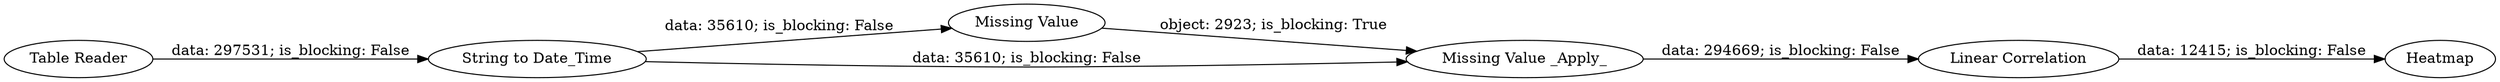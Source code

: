 digraph {
	"-9007033730168300467_1" [label="Table Reader"]
	"-9007033730168300467_2" [label="Missing Value"]
	"-9007033730168300467_3" [label="Missing Value _Apply_"]
	"-9007033730168300467_8" [label="String to Date_Time"]
	"-9007033730168300467_9" [label=Heatmap]
	"-9007033730168300467_4" [label="Linear Correlation"]
	"-9007033730168300467_2" -> "-9007033730168300467_3" [label="object: 2923; is_blocking: True"]
	"-9007033730168300467_3" -> "-9007033730168300467_4" [label="data: 294669; is_blocking: False"]
	"-9007033730168300467_4" -> "-9007033730168300467_9" [label="data: 12415; is_blocking: False"]
	"-9007033730168300467_8" -> "-9007033730168300467_3" [label="data: 35610; is_blocking: False"]
	"-9007033730168300467_1" -> "-9007033730168300467_8" [label="data: 297531; is_blocking: False"]
	"-9007033730168300467_8" -> "-9007033730168300467_2" [label="data: 35610; is_blocking: False"]
	rankdir=LR
}
